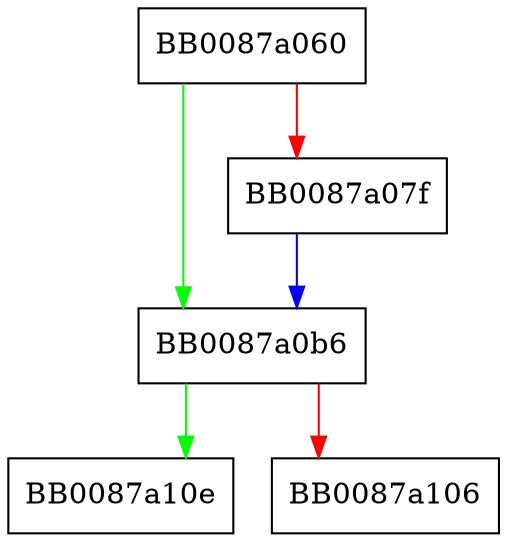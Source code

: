 digraph __fxprintf {
  node [shape="box"];
  graph [splines=ortho];
  BB0087a060 -> BB0087a0b6 [color="green"];
  BB0087a060 -> BB0087a07f [color="red"];
  BB0087a07f -> BB0087a0b6 [color="blue"];
  BB0087a0b6 -> BB0087a10e [color="green"];
  BB0087a0b6 -> BB0087a106 [color="red"];
}